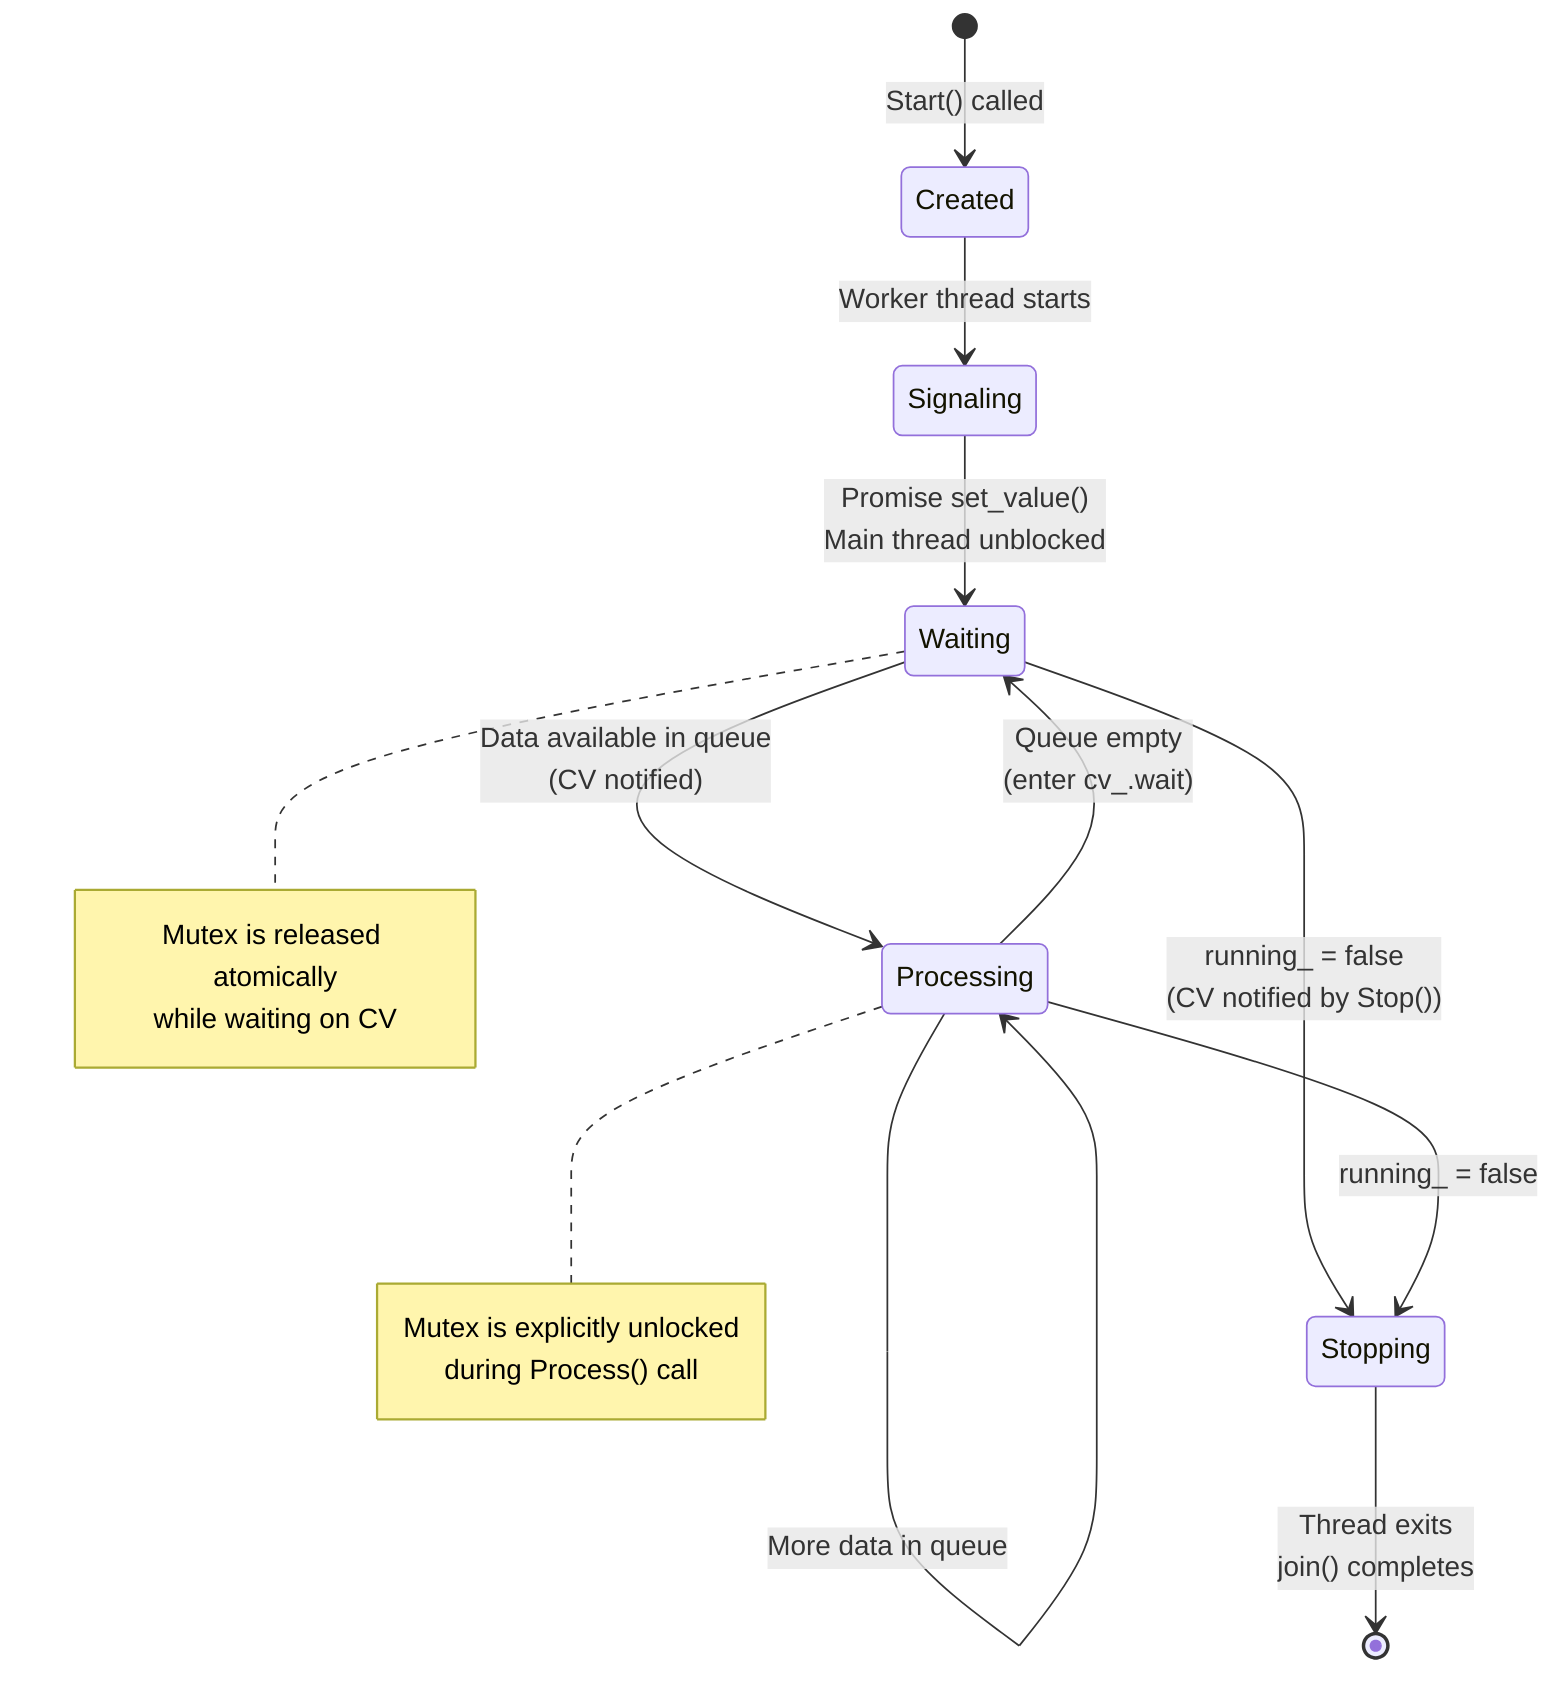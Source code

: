 stateDiagram-v2
    [*] --> Created: Start() called
    Created --> Signaling: Worker thread starts
    Signaling --> Waiting: Promise set_value()<br/>Main thread unblocked

    Waiting --> Processing: Data available in queue<br/>(CV notified)
    Processing --> Waiting: Queue empty<br/>(enter cv_.wait)
    Processing --> Processing: More data in queue

    Waiting --> Stopping: running_ = false<br/>(CV notified by Stop())
    Processing --> Stopping: running_ = false

    Stopping --> [*]: Thread exits<br/>join() completes

    note right of Waiting
        Mutex is released atomically
        while waiting on CV
    end note

    note right of Processing
        Mutex is explicitly unlocked
        during Process() call
    end note